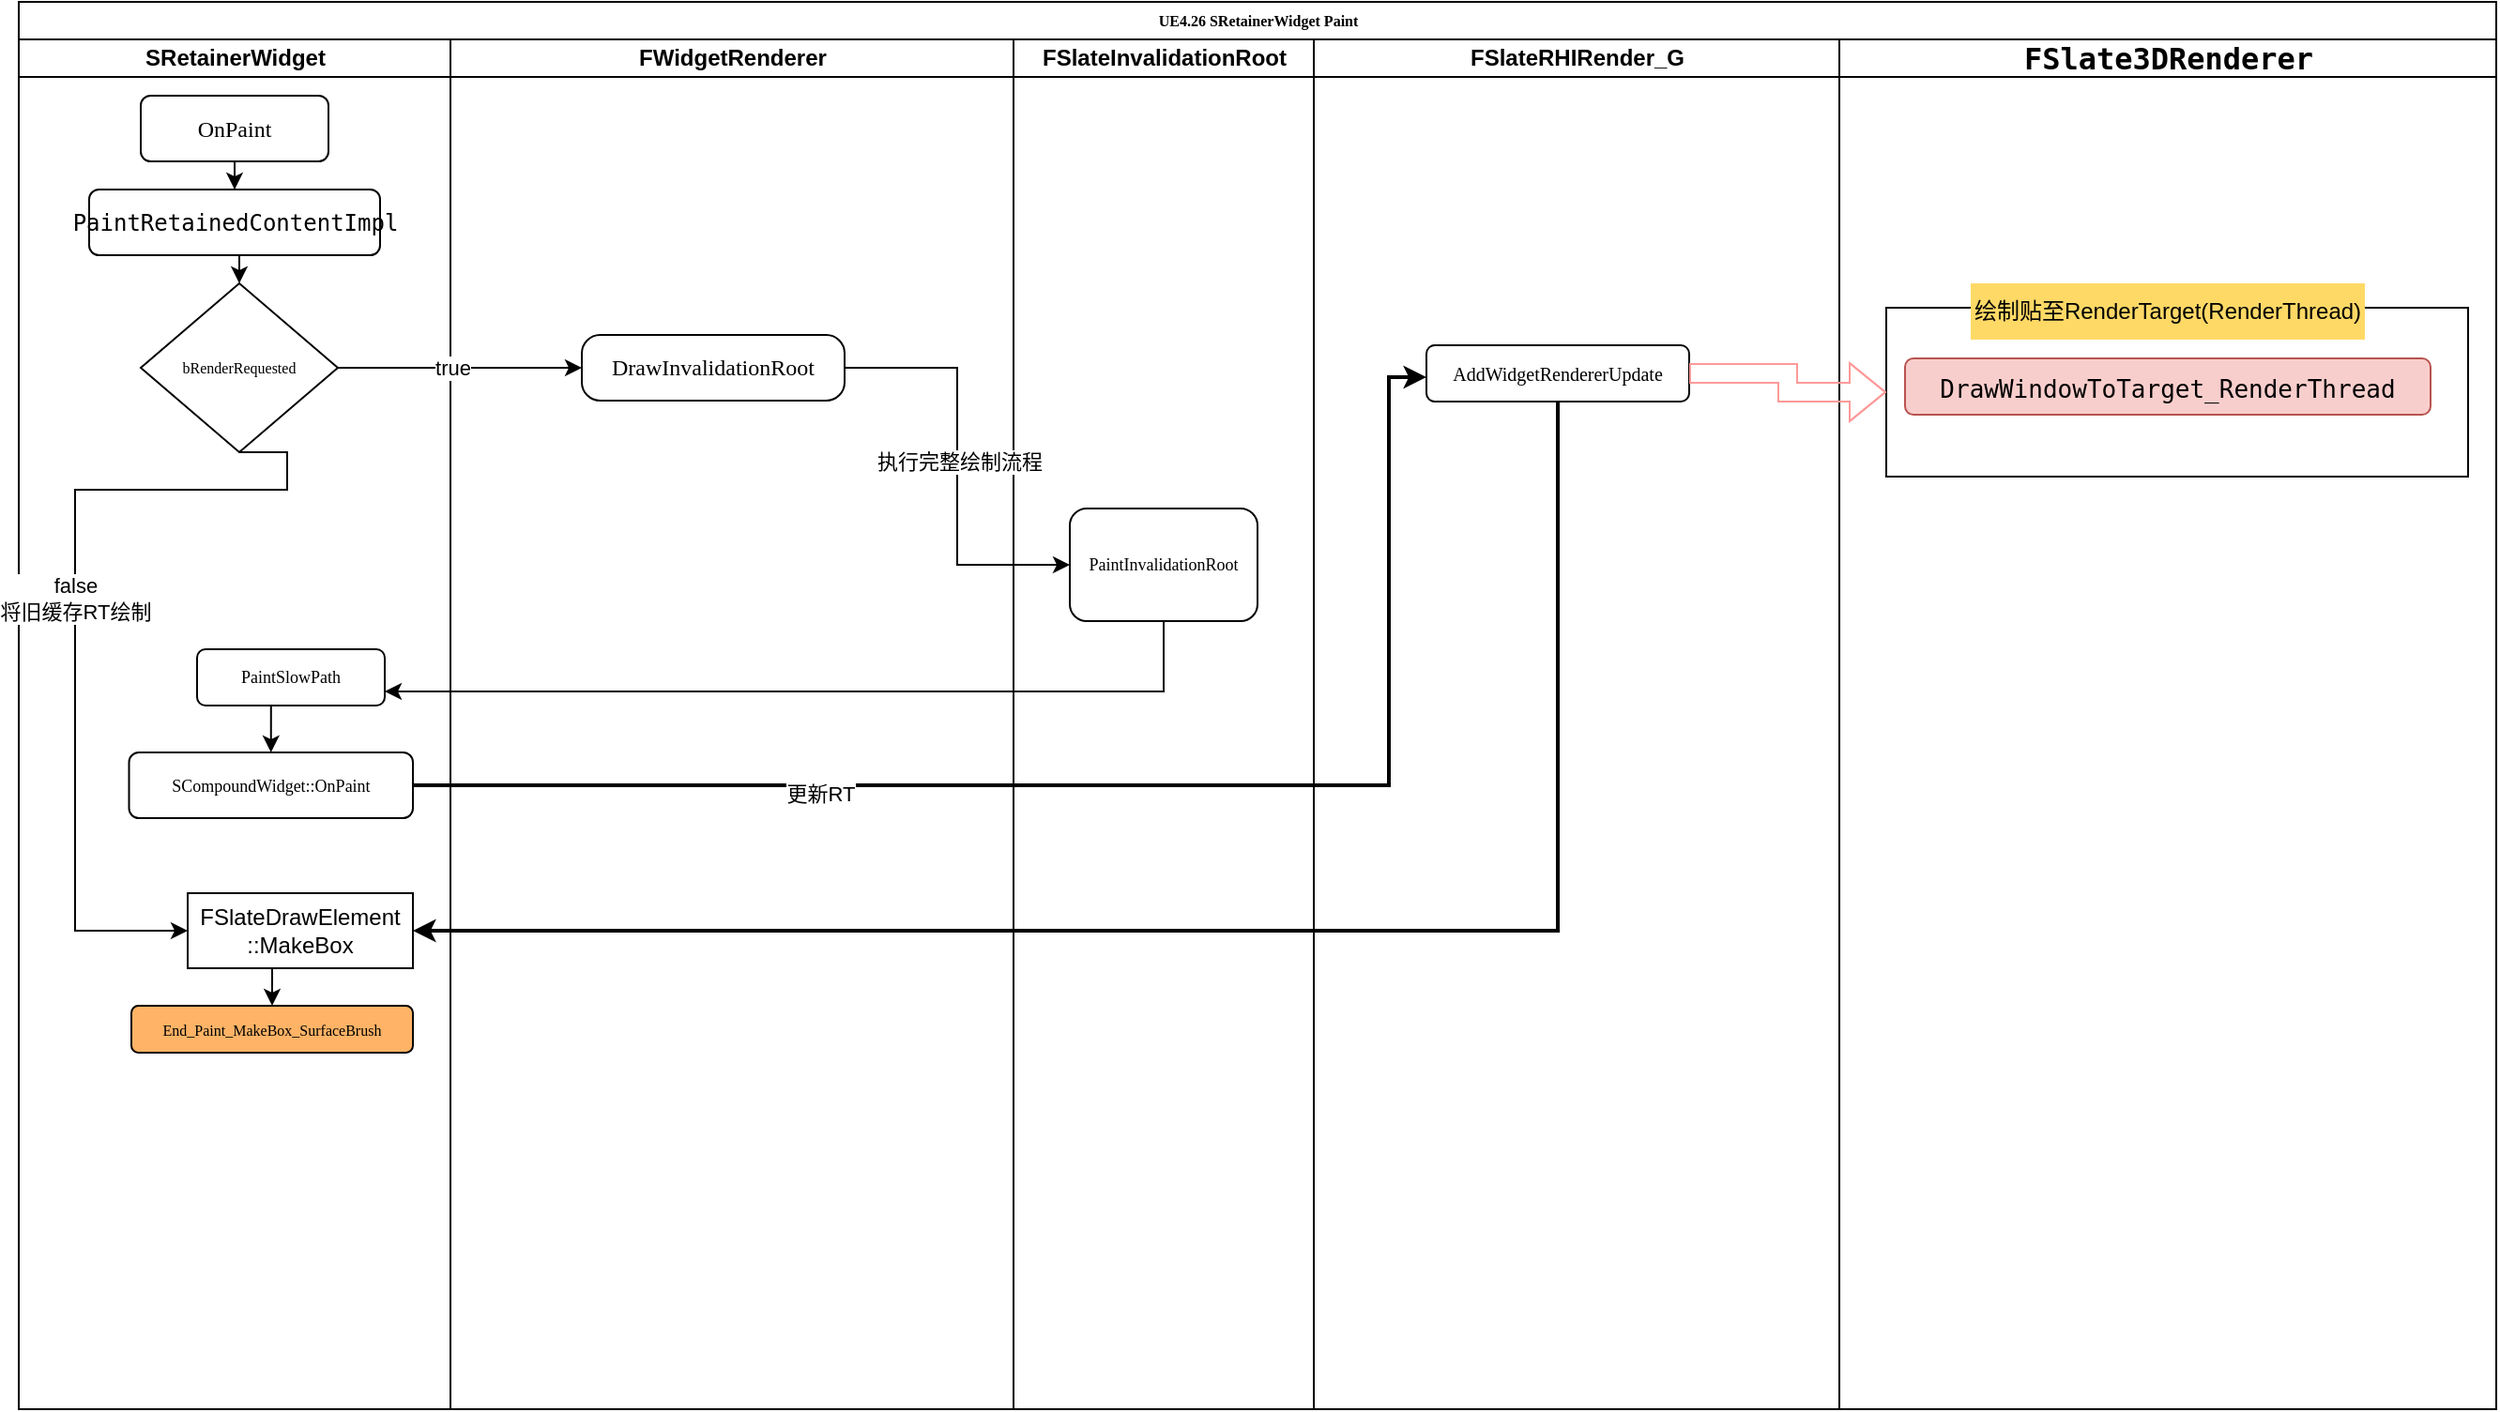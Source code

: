 <mxfile version="26.0.6">
  <diagram name="Page-1" id="74e2e168-ea6b-b213-b513-2b3c1d86103e">
    <mxGraphModel dx="989" dy="597" grid="1" gridSize="10" guides="1" tooltips="1" connect="1" arrows="1" fold="1" page="1" pageScale="1" pageWidth="1100" pageHeight="850" background="none" math="0" shadow="0">
      <root>
        <mxCell id="0" />
        <mxCell id="1" parent="0" />
        <mxCell id="77e6c97f196da883-1" value="UE4.26 SRetainerWidget Paint" style="swimlane;html=1;childLayout=stackLayout;startSize=20;rounded=0;shadow=0;labelBackgroundColor=none;strokeWidth=1;fontFamily=Verdana;fontSize=8;align=center;movable=1;resizable=1;rotatable=1;deletable=1;editable=1;locked=0;connectable=1;" parent="1" vertex="1">
          <mxGeometry x="30" y="70" width="1320" height="750" as="geometry" />
        </mxCell>
        <mxCell id="77e6c97f196da883-2" value="SRetainerWidget" style="swimlane;html=1;startSize=20;" parent="77e6c97f196da883-1" vertex="1">
          <mxGeometry y="20" width="230" height="730" as="geometry" />
        </mxCell>
        <mxCell id="1aP6Pm_1GpO8_lUHxNCs-5" value="" style="edgeStyle=orthogonalEdgeStyle;rounded=0;orthogonalLoop=1;jettySize=auto;html=1;entryX=0.5;entryY=0;entryDx=0;entryDy=0;" edge="1" parent="77e6c97f196da883-2" source="77e6c97f196da883-8" target="1aP6Pm_1GpO8_lUHxNCs-92">
          <mxGeometry relative="1" as="geometry" />
        </mxCell>
        <mxCell id="77e6c97f196da883-8" value="&lt;font style=&quot;font-size: 12px;&quot;&gt;OnPaint&lt;/font&gt;" style="rounded=1;whiteSpace=wrap;html=1;shadow=0;labelBackgroundColor=none;strokeWidth=1;fontFamily=Verdana;fontSize=8;align=center;" parent="77e6c97f196da883-2" vertex="1">
          <mxGeometry x="65" y="30" width="100" height="35" as="geometry" />
        </mxCell>
        <mxCell id="1aP6Pm_1GpO8_lUHxNCs-4" value="bRenderRequested" style="rhombus;whiteSpace=wrap;html=1;fontSize=8;fontFamily=Verdana;rounded=1;shadow=0;labelBackgroundColor=none;strokeWidth=1;arcSize=0;" vertex="1" parent="77e6c97f196da883-2">
          <mxGeometry x="65" y="130" width="105" height="90" as="geometry" />
        </mxCell>
        <mxCell id="1aP6Pm_1GpO8_lUHxNCs-60" style="edgeStyle=orthogonalEdgeStyle;rounded=0;orthogonalLoop=1;jettySize=auto;html=1;exitX=0.5;exitY=1;exitDx=0;exitDy=0;entryX=0.5;entryY=0;entryDx=0;entryDy=0;" edge="1" parent="77e6c97f196da883-2" source="1aP6Pm_1GpO8_lUHxNCs-53" target="1aP6Pm_1GpO8_lUHxNCs-55">
          <mxGeometry relative="1" as="geometry" />
        </mxCell>
        <mxCell id="1aP6Pm_1GpO8_lUHxNCs-53" value="&lt;p&gt;&lt;font style=&quot;font-size: 9px;&quot;&gt;PaintSlowPath&lt;/font&gt;&lt;/p&gt;" style="rounded=1;whiteSpace=wrap;html=1;shadow=0;labelBackgroundColor=none;strokeWidth=1;fontFamily=Verdana;fontSize=8;align=center;" vertex="1" parent="77e6c97f196da883-2">
          <mxGeometry x="95" y="325" width="100" height="30" as="geometry" />
        </mxCell>
        <mxCell id="1aP6Pm_1GpO8_lUHxNCs-55" value="&lt;font face=&quot;Verdana&quot; style=&quot;font-size: 9px;&quot;&gt;SCompoundWidget::OnPaint&lt;/font&gt;" style="rounded=1;whiteSpace=wrap;html=1;shadow=0;labelBackgroundColor=none;strokeWidth=1;fontFamily=Verdana;fontSize=8;align=center;" vertex="1" parent="77e6c97f196da883-2">
          <mxGeometry x="58.75" y="380" width="151.25" height="35" as="geometry" />
        </mxCell>
        <mxCell id="77e6c97f196da883-10" value="End_Paint_MakeBox_SurfaceBrush" style="rounded=1;whiteSpace=wrap;html=1;shadow=0;labelBackgroundColor=none;strokeWidth=1;fontFamily=Verdana;fontSize=8;align=center;fillColor=#FFB366;" parent="77e6c97f196da883-2" vertex="1">
          <mxGeometry x="60" y="515" width="150" height="25" as="geometry" />
        </mxCell>
        <mxCell id="1aP6Pm_1GpO8_lUHxNCs-49" style="edgeStyle=orthogonalEdgeStyle;rounded=0;orthogonalLoop=1;jettySize=auto;html=1;exitX=0.5;exitY=1;exitDx=0;exitDy=0;entryX=0;entryY=0.5;entryDx=0;entryDy=0;" edge="1" parent="77e6c97f196da883-2" source="1aP6Pm_1GpO8_lUHxNCs-4" target="1aP6Pm_1GpO8_lUHxNCs-73">
          <mxGeometry relative="1" as="geometry">
            <Array as="points">
              <mxPoint x="143" y="240" />
              <mxPoint x="30" y="240" />
              <mxPoint x="30" y="475" />
            </Array>
          </mxGeometry>
        </mxCell>
        <mxCell id="1aP6Pm_1GpO8_lUHxNCs-50" value="false&lt;div&gt;将旧缓存RT绘制&lt;/div&gt;" style="edgeLabel;html=1;align=center;verticalAlign=middle;resizable=0;points=[];" vertex="1" connectable="0" parent="1aP6Pm_1GpO8_lUHxNCs-49">
          <mxGeometry x="-0.045" relative="1" as="geometry">
            <mxPoint as="offset" />
          </mxGeometry>
        </mxCell>
        <mxCell id="1aP6Pm_1GpO8_lUHxNCs-74" style="edgeStyle=orthogonalEdgeStyle;rounded=0;orthogonalLoop=1;jettySize=auto;html=1;exitX=0.5;exitY=1;exitDx=0;exitDy=0;entryX=0.5;entryY=0;entryDx=0;entryDy=0;" edge="1" parent="77e6c97f196da883-2" source="1aP6Pm_1GpO8_lUHxNCs-73" target="77e6c97f196da883-10">
          <mxGeometry relative="1" as="geometry" />
        </mxCell>
        <mxCell id="1aP6Pm_1GpO8_lUHxNCs-73" value="FSlateDrawElement&lt;div&gt;::MakeBox&lt;/div&gt;" style="whiteSpace=wrap;html=1;" vertex="1" parent="77e6c97f196da883-2">
          <mxGeometry x="90" y="455" width="120" height="40" as="geometry" />
        </mxCell>
        <mxCell id="1aP6Pm_1GpO8_lUHxNCs-93" style="edgeStyle=orthogonalEdgeStyle;rounded=0;orthogonalLoop=1;jettySize=auto;html=1;exitX=0.5;exitY=1;exitDx=0;exitDy=0;entryX=0.5;entryY=0;entryDx=0;entryDy=0;" edge="1" parent="77e6c97f196da883-2" source="1aP6Pm_1GpO8_lUHxNCs-92" target="1aP6Pm_1GpO8_lUHxNCs-4">
          <mxGeometry relative="1" as="geometry" />
        </mxCell>
        <mxCell id="1aP6Pm_1GpO8_lUHxNCs-92" value="&lt;div&gt;&lt;pre style=&quot;font-family: &amp;quot;JetBrains Mono&amp;quot;, monospace;&quot;&gt;&lt;font style=&quot;font-size: 12px; color: rgb(0, 0, 0);&quot;&gt;PaintRetainedContentImpl&lt;/font&gt;&lt;/pre&gt;&lt;/div&gt;" style="rounded=1;whiteSpace=wrap;html=1;shadow=0;labelBackgroundColor=none;strokeWidth=1;fontFamily=Verdana;fontSize=8;align=center;" vertex="1" parent="77e6c97f196da883-2">
          <mxGeometry x="37.5" y="80" width="155" height="35" as="geometry" />
        </mxCell>
        <mxCell id="77e6c97f196da883-3" value="FWidgetRenderer" style="swimlane;html=1;startSize=20;" parent="77e6c97f196da883-1" vertex="1">
          <mxGeometry x="230" y="20" width="300" height="730" as="geometry" />
        </mxCell>
        <mxCell id="77e6c97f196da883-11" value="&lt;span style=&quot;font-size: 12px;&quot;&gt;DrawInvalidationRoot&lt;/span&gt;" style="rounded=1;whiteSpace=wrap;html=1;shadow=0;labelBackgroundColor=none;strokeWidth=1;fontFamily=Verdana;fontSize=8;align=center;arcSize=28;" parent="77e6c97f196da883-3" vertex="1">
          <mxGeometry x="70" y="157.5" width="140" height="35" as="geometry" />
        </mxCell>
        <mxCell id="77e6c97f196da883-4" value="FSlateInvalidationRoot" style="swimlane;html=1;startSize=20;" parent="77e6c97f196da883-1" vertex="1">
          <mxGeometry x="530" y="20" width="160" height="730" as="geometry" />
        </mxCell>
        <mxCell id="77e6c97f196da883-12" value="&lt;font style=&quot;font-size: 9px;&quot;&gt;PaintInvalidationRoot&lt;/font&gt;" style="rounded=1;whiteSpace=wrap;html=1;shadow=0;labelBackgroundColor=none;strokeWidth=1;fontFamily=Verdana;fontSize=8;align=center;" parent="77e6c97f196da883-4" vertex="1">
          <mxGeometry x="30" y="250" width="100" height="60" as="geometry" />
        </mxCell>
        <mxCell id="77e6c97f196da883-5" value="FSlateRHIRender_G" style="swimlane;html=1;startSize=20;" parent="77e6c97f196da883-1" vertex="1">
          <mxGeometry x="690" y="20" width="280" height="730" as="geometry">
            <mxRectangle x="480" y="20" width="40" height="730" as="alternateBounds" />
          </mxGeometry>
        </mxCell>
        <mxCell id="1aP6Pm_1GpO8_lUHxNCs-64" value="&lt;font style=&quot;font-size: 10px;&quot;&gt;AddWidgetRendererUpdate&lt;/font&gt;" style="rounded=1;whiteSpace=wrap;html=1;shadow=0;labelBackgroundColor=none;strokeWidth=1;fontFamily=Verdana;fontSize=8;align=center;" vertex="1" parent="77e6c97f196da883-5">
          <mxGeometry x="60" y="163" width="140" height="30" as="geometry" />
        </mxCell>
        <mxCell id="1aP6Pm_1GpO8_lUHxNCs-51" style="edgeStyle=orthogonalEdgeStyle;rounded=0;orthogonalLoop=1;jettySize=auto;html=1;exitX=1;exitY=0.5;exitDx=0;exitDy=0;" edge="1" parent="77e6c97f196da883-1" source="1aP6Pm_1GpO8_lUHxNCs-4" target="77e6c97f196da883-11">
          <mxGeometry relative="1" as="geometry" />
        </mxCell>
        <mxCell id="1aP6Pm_1GpO8_lUHxNCs-52" value="true" style="edgeLabel;html=1;align=center;verticalAlign=middle;resizable=0;points=[];" vertex="1" connectable="0" parent="1aP6Pm_1GpO8_lUHxNCs-51">
          <mxGeometry x="-0.078" relative="1" as="geometry">
            <mxPoint x="1" as="offset" />
          </mxGeometry>
        </mxCell>
        <mxCell id="1aP6Pm_1GpO8_lUHxNCs-3" style="edgeStyle=orthogonalEdgeStyle;rounded=0;orthogonalLoop=1;jettySize=auto;html=1;exitX=1;exitY=0.5;exitDx=0;exitDy=0;entryX=0;entryY=0.5;entryDx=0;entryDy=0;" edge="1" parent="77e6c97f196da883-1" source="77e6c97f196da883-11" target="77e6c97f196da883-12">
          <mxGeometry relative="1" as="geometry" />
        </mxCell>
        <mxCell id="1aP6Pm_1GpO8_lUHxNCs-69" value="执行完整绘制流程" style="edgeLabel;html=1;align=center;verticalAlign=middle;resizable=0;points=[];" vertex="1" connectable="0" parent="1aP6Pm_1GpO8_lUHxNCs-3">
          <mxGeometry x="-0.028" y="1" relative="1" as="geometry">
            <mxPoint as="offset" />
          </mxGeometry>
        </mxCell>
        <mxCell id="1aP6Pm_1GpO8_lUHxNCs-59" style="edgeStyle=orthogonalEdgeStyle;rounded=0;orthogonalLoop=1;jettySize=auto;html=1;exitX=0.5;exitY=1;exitDx=0;exitDy=0;entryX=1;entryY=0.75;entryDx=0;entryDy=0;" edge="1" parent="77e6c97f196da883-1" source="77e6c97f196da883-12" target="1aP6Pm_1GpO8_lUHxNCs-53">
          <mxGeometry relative="1" as="geometry" />
        </mxCell>
        <mxCell id="1aP6Pm_1GpO8_lUHxNCs-70" style="edgeStyle=orthogonalEdgeStyle;rounded=0;orthogonalLoop=1;jettySize=auto;html=1;exitX=0.5;exitY=1;exitDx=0;exitDy=0;entryX=1;entryY=0.5;entryDx=0;entryDy=0;strokeWidth=2;" edge="1" parent="77e6c97f196da883-1" source="1aP6Pm_1GpO8_lUHxNCs-64" target="1aP6Pm_1GpO8_lUHxNCs-73">
          <mxGeometry relative="1" as="geometry" />
        </mxCell>
        <mxCell id="1aP6Pm_1GpO8_lUHxNCs-66" style="edgeStyle=orthogonalEdgeStyle;rounded=0;orthogonalLoop=1;jettySize=auto;html=1;exitDx=0;exitDy=0;fontStyle=1;strokeWidth=2;" edge="1" parent="77e6c97f196da883-1" source="1aP6Pm_1GpO8_lUHxNCs-55">
          <mxGeometry relative="1" as="geometry">
            <mxPoint x="750" y="200" as="targetPoint" />
            <Array as="points">
              <mxPoint x="730" y="417" />
              <mxPoint x="730" y="200" />
            </Array>
          </mxGeometry>
        </mxCell>
        <mxCell id="1aP6Pm_1GpO8_lUHxNCs-67" value="更新RT" style="edgeLabel;html=1;align=center;verticalAlign=middle;resizable=0;points=[];" vertex="1" connectable="0" parent="1aP6Pm_1GpO8_lUHxNCs-66">
          <mxGeometry x="-0.426" y="-4" relative="1" as="geometry">
            <mxPoint x="-1" as="offset" />
          </mxGeometry>
        </mxCell>
        <mxCell id="1aP6Pm_1GpO8_lUHxNCs-86" value="&lt;pre style=&quot;text-align: left; font-family: &amp;quot;JetBrains Mono&amp;quot;, monospace; font-size: 12pt;&quot;&gt;&lt;pre style=&quot;font-family: &amp;quot;JetBrains Mono&amp;quot;, monospace; font-size: 12pt;&quot;&gt;&lt;font style=&quot;color: rgb(0, 0, 0);&quot;&gt;FSlate3DRenderer&lt;/font&gt;&lt;/pre&gt;&lt;/pre&gt;" style="swimlane;html=1;startSize=20;" vertex="1" parent="77e6c97f196da883-1">
          <mxGeometry x="970" y="20" width="350" height="730" as="geometry">
            <mxRectangle x="480" y="20" width="40" height="730" as="alternateBounds" />
          </mxGeometry>
        </mxCell>
        <mxCell id="1aP6Pm_1GpO8_lUHxNCs-94" value="" style="group" vertex="1" connectable="0" parent="1aP6Pm_1GpO8_lUHxNCs-86">
          <mxGeometry x="25" y="130" width="310" height="103" as="geometry" />
        </mxCell>
        <mxCell id="1aP6Pm_1GpO8_lUHxNCs-87" value="" style="whiteSpace=wrap;html=1;align=center;" vertex="1" parent="1aP6Pm_1GpO8_lUHxNCs-94">
          <mxGeometry y="13" width="310" height="90" as="geometry" />
        </mxCell>
        <mxCell id="1aP6Pm_1GpO8_lUHxNCs-88" value="&lt;pre style=&quot;text-align: left; font-family: &amp;quot;JetBrains Mono&amp;quot;, monospace;&quot;&gt;&lt;span&gt;&lt;font style=&quot;color: rgb(0, 0, 0); font-size: 13px;&quot;&gt;DrawWindowToTarget_RenderThread&lt;/font&gt;&lt;/span&gt;&lt;/pre&gt;" style="rounded=1;whiteSpace=wrap;html=1;shadow=0;labelBackgroundColor=none;strokeWidth=1;fontFamily=Verdana;fontSize=15;align=center;fillColor=#f8cecc;strokeColor=#b85450;fontStyle=0" vertex="1" parent="1aP6Pm_1GpO8_lUHxNCs-94">
          <mxGeometry x="10" y="40" width="280" height="30" as="geometry" />
        </mxCell>
        <mxCell id="1aP6Pm_1GpO8_lUHxNCs-89" value="绘制贴至RenderTarget(RenderThread)" style="text;html=1;align=center;verticalAlign=middle;whiteSpace=wrap;rounded=0;fillColor=#FFD966;" vertex="1" parent="1aP6Pm_1GpO8_lUHxNCs-94">
          <mxGeometry x="45" width="210" height="30" as="geometry" />
        </mxCell>
        <mxCell id="1aP6Pm_1GpO8_lUHxNCs-90" style="edgeStyle=orthogonalEdgeStyle;rounded=0;orthogonalLoop=1;jettySize=auto;html=1;exitX=1;exitY=0.5;exitDx=0;exitDy=0;entryX=0;entryY=0.5;entryDx=0;entryDy=0;strokeWidth=1;strokeColor=light-dark(#FF9999,#EDEDED);endArrow=block;endFill=0;curved=0;shape=flexArrow;startArrow=none;startFill=0;" edge="1" parent="77e6c97f196da883-1" source="1aP6Pm_1GpO8_lUHxNCs-64" target="1aP6Pm_1GpO8_lUHxNCs-87">
          <mxGeometry relative="1" as="geometry" />
        </mxCell>
      </root>
    </mxGraphModel>
  </diagram>
</mxfile>
